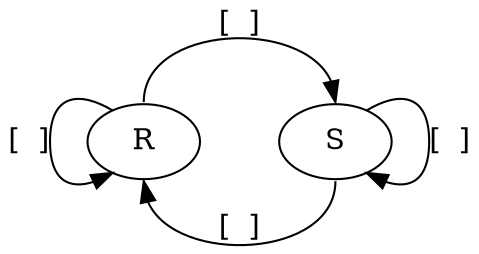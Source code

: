 digraph G{
node[nodesep=2.0];
{rank=same R S};
R:nw -> R:sw[label="[  ]"];
S:ne -> S:se[label="[  ]"];
R:n -> S:n[label="[  ]"];
S:s -> R:s[label="[  ]"];
}
